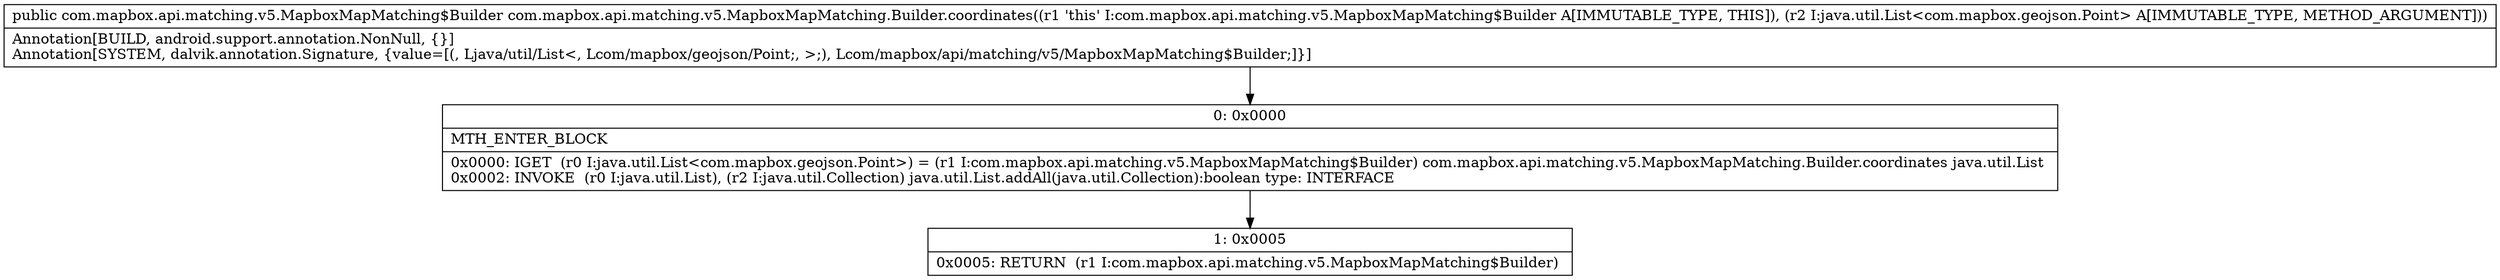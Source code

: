 digraph "CFG forcom.mapbox.api.matching.v5.MapboxMapMatching.Builder.coordinates(Ljava\/util\/List;)Lcom\/mapbox\/api\/matching\/v5\/MapboxMapMatching$Builder;" {
Node_0 [shape=record,label="{0\:\ 0x0000|MTH_ENTER_BLOCK\l|0x0000: IGET  (r0 I:java.util.List\<com.mapbox.geojson.Point\>) = (r1 I:com.mapbox.api.matching.v5.MapboxMapMatching$Builder) com.mapbox.api.matching.v5.MapboxMapMatching.Builder.coordinates java.util.List \l0x0002: INVOKE  (r0 I:java.util.List), (r2 I:java.util.Collection) java.util.List.addAll(java.util.Collection):boolean type: INTERFACE \l}"];
Node_1 [shape=record,label="{1\:\ 0x0005|0x0005: RETURN  (r1 I:com.mapbox.api.matching.v5.MapboxMapMatching$Builder) \l}"];
MethodNode[shape=record,label="{public com.mapbox.api.matching.v5.MapboxMapMatching$Builder com.mapbox.api.matching.v5.MapboxMapMatching.Builder.coordinates((r1 'this' I:com.mapbox.api.matching.v5.MapboxMapMatching$Builder A[IMMUTABLE_TYPE, THIS]), (r2 I:java.util.List\<com.mapbox.geojson.Point\> A[IMMUTABLE_TYPE, METHOD_ARGUMENT]))  | Annotation[BUILD, android.support.annotation.NonNull, \{\}]\lAnnotation[SYSTEM, dalvik.annotation.Signature, \{value=[(, Ljava\/util\/List\<, Lcom\/mapbox\/geojson\/Point;, \>;), Lcom\/mapbox\/api\/matching\/v5\/MapboxMapMatching$Builder;]\}]\l}"];
MethodNode -> Node_0;
Node_0 -> Node_1;
}

